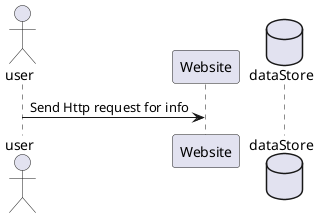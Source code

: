 @startuml
actor user
participant Website
database dataStore

user -> Website: Send Http request for info

@enduml

ana, use alt d to see how it looks